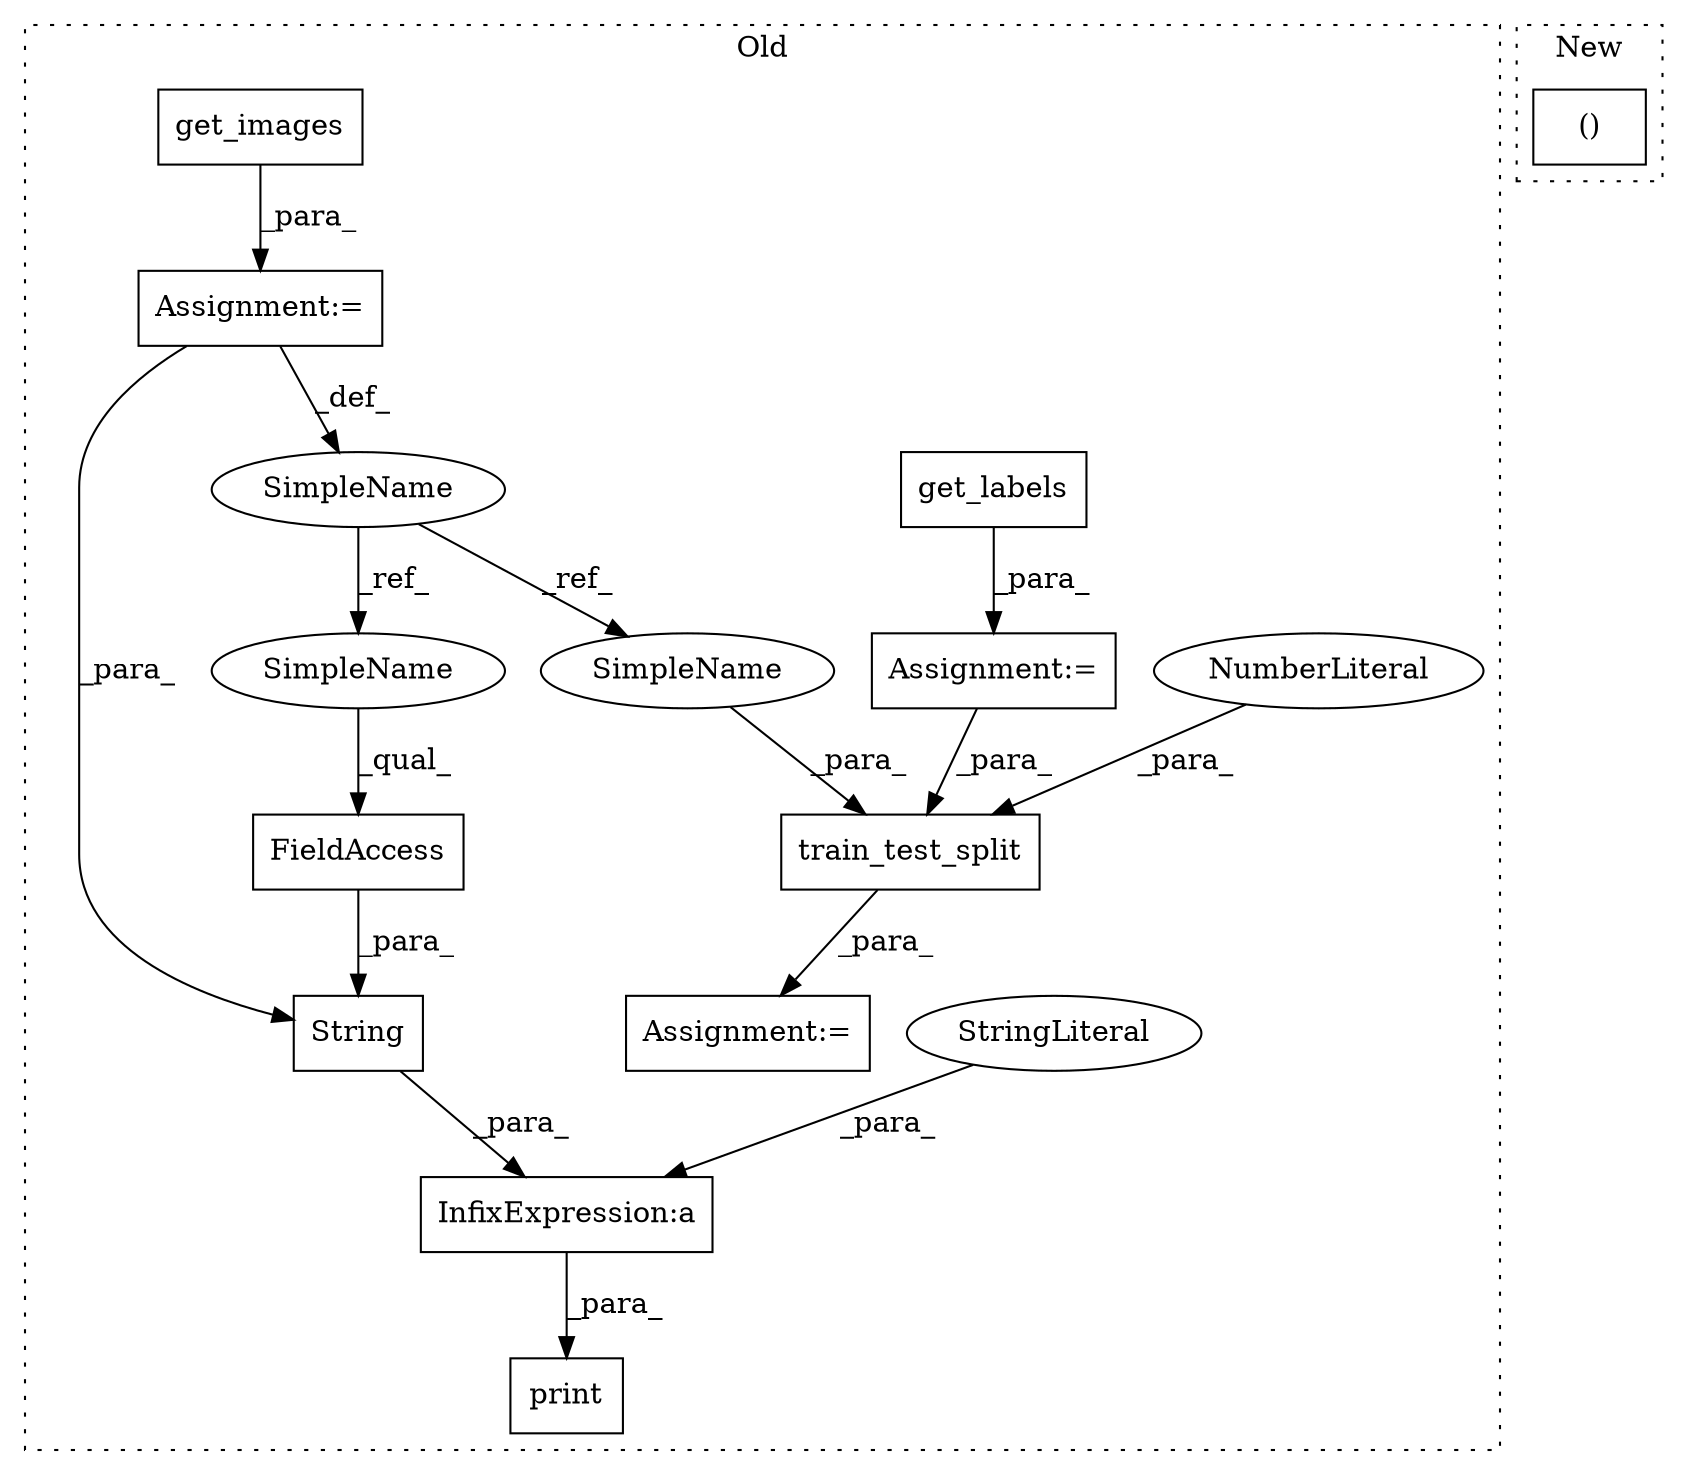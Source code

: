 digraph G {
subgraph cluster0 {
1 [label="get_labels" a="32" s="1047" l="12" shape="box"];
3 [label="Assignment:=" a="7" s="1038" l="1" shape="box"];
4 [label="Assignment:=" a="7" s="1330" l="2" shape="box"];
5 [label="train_test_split" a="32" s="1332,1389" l="17,1" shape="box"];
6 [label="NumberLiteral" a="34" s="1380" l="2" shape="ellipse"];
7 [label="SimpleName" a="42" s="1065" l="6" shape="ellipse"];
8 [label="FieldAccess" a="22" s="1159" l="12" shape="box"];
9 [label="String" a="32" s="1152,1171" l="7,1" shape="box"];
10 [label="InfixExpression:a" a="27" s="1149" l="3" shape="box"];
11 [label="print" a="32" s="1119,1172" l="6,1" shape="box"];
12 [label="StringLiteral" a="45" s="1125" l="24" shape="ellipse"];
13 [label="Assignment:=" a="7" s="1071" l="1" shape="box"];
14 [label="get_images" a="32" s="1080" l="12" shape="box"];
15 [label="SimpleName" a="42" s="1349" l="6" shape="ellipse"];
16 [label="SimpleName" a="42" s="1159" l="6" shape="ellipse"];
label = "Old";
style="dotted";
}
subgraph cluster1 {
2 [label="()" a="106" s="1131" l="37" shape="box"];
label = "New";
style="dotted";
}
1 -> 3 [label="_para_"];
3 -> 5 [label="_para_"];
5 -> 4 [label="_para_"];
6 -> 5 [label="_para_"];
7 -> 16 [label="_ref_"];
7 -> 15 [label="_ref_"];
8 -> 9 [label="_para_"];
9 -> 10 [label="_para_"];
10 -> 11 [label="_para_"];
12 -> 10 [label="_para_"];
13 -> 9 [label="_para_"];
13 -> 7 [label="_def_"];
14 -> 13 [label="_para_"];
15 -> 5 [label="_para_"];
16 -> 8 [label="_qual_"];
}